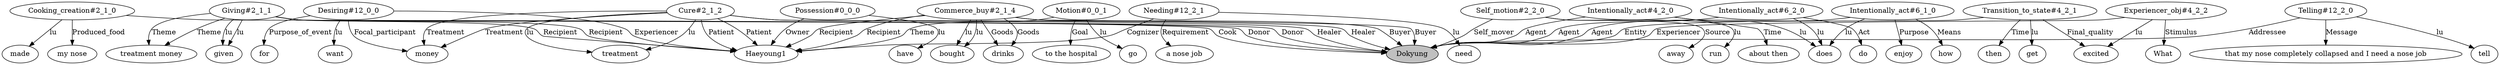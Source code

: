 // The Round Table
digraph {
	0 [label=Dokyung fillcolor=gray style=filled]
	1 [label="Cooking_creation#2_1_0"]
	2 [label=made]
	3 [label="my nose"]
	1 -> 2 [label=lu]
	1 -> 0 [label=Cook]
	1 -> 3 [label=Produced_food]
	4 [label="Giving#2_1_1"]
	5 [label=given]
	6 [label=Haeyoung1]
	7 [label="treatment money"]
	4 -> 5 [label=lu]
	4 -> 0 [label=Donor]
	4 -> 6 [label=Recipient]
	4 -> 7 [label=Theme]
	8 [label="Cure#2_1_2"]
	9 [label=treatment]
	10 [label=money]
	8 -> 9 [label=lu]
	8 -> 0 [label=Healer]
	8 -> 6 [label=Patient]
	8 -> 10 [label=Treatment]
	11 [label="Commerce_buy#2_1_4"]
	12 [label=bought]
	13 [label=drinks]
	11 -> 12 [label=lu]
	11 -> 0 [label=Buyer]
	11 -> 6 [label=Recipient]
	11 -> 13 [label=Goods]
	14 [label="Self_motion#2_2_0"]
	15 [label=run]
	16 [label=away]
	14 -> 15 [label=lu]
	14 -> 0 [label=Self_mover]
	14 -> 16 [label=Source]
	17 [label="Intentionally_act#4_2_0"]
	18 [label=does]
	19 [label="about then"]
	17 -> 18 [label=lu]
	17 -> 0 [label=Agent]
	17 -> 19 [label=Time]
	20 [label="Transition_to_state#4_2_1"]
	21 [label=get]
	22 [label=excited]
	23 [label=then]
	20 -> 21 [label=lu]
	20 -> 0 [label=Entity]
	20 -> 22 [label=Final_quality]
	20 -> 23 [label=Time]
	24 [label="Experiencer_obj#4_2_2"]
	25 [label=What]
	24 -> 22 [label=lu]
	24 -> 25 [label=Stimulus]
	24 -> 0 [label=Experiencer]
	26 [label="Intentionally_act#6_1_0"]
	27 [label=how]
	28 [label=enjoy]
	26 -> 18 [label=lu]
	26 -> 27 [label=Means]
	26 -> 0 [label=Agent]
	26 -> 28 [label=Purpose]
	29 [label="Intentionally_act#6_2_0"]
	30 [label=do]
	29 -> 18 [label=lu]
	29 -> 30 [label=Act]
	29 -> 0 [label=Agent]
	31 [label="Telling#12_2_0"]
	32 [label=tell]
	33 [label="that my nose completely collapsed and I need a nose job"]
	31 -> 32 [label=lu]
	31 -> 0 [label=Addressee]
	31 -> 33 [label=Message]
	34 [label="Possession#0_0_0"]
	35 [label=have]
	34 -> 35 [label=lu]
	34 -> 6 [label=Owner]
	36 [label="Motion#0_0_1"]
	37 [label=go]
	38 [label="to the hospital"]
	36 -> 37 [label=lu]
	36 -> 6 [label=Theme]
	36 -> 38 [label=Goal]
	4 -> 5 [label=lu]
	4 -> 0 [label=Donor]
	4 -> 6 [label=Recipient]
	4 -> 7 [label=Theme]
	8 -> 9 [label=lu]
	8 -> 0 [label=Healer]
	8 -> 6 [label=Patient]
	8 -> 10 [label=Treatment]
	11 -> 12 [label=lu]
	11 -> 0 [label=Buyer]
	11 -> 6 [label=Recipient]
	11 -> 13 [label=Goods]
	39 [label="Desiring#12_0_0"]
	40 [label=want]
	41 [label=for]
	39 -> 40 [label=lu]
	39 -> 6 [label=Experiencer]
	39 -> 10 [label=Focal_participant]
	39 -> 41 [label=Purpose_of_event]
	42 [label="Needing#12_2_1"]
	43 [label=need]
	44 [label="a nose job"]
	42 -> 43 [label=lu]
	42 -> 6 [label=Cognizer]
	42 -> 44 [label=Requirement]
}
